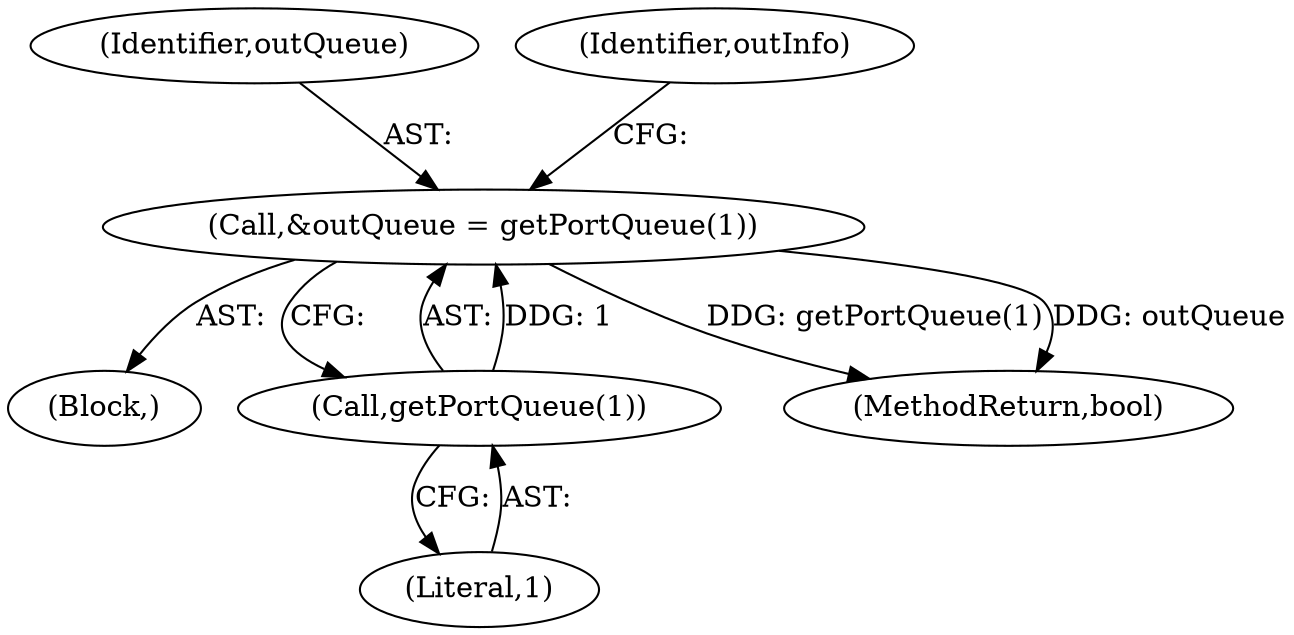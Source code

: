 digraph "0_Android_f9ed2fe6d61259e779a37d4c2d7edb33a1c1f8ba@pointer" {
"1000112" [label="(Call,&outQueue = getPortQueue(1))"];
"1000114" [label="(Call,getPortQueue(1))"];
"1000113" [label="(Identifier,outQueue)"];
"1000115" [label="(Literal,1)"];
"1000114" [label="(Call,getPortQueue(1))"];
"1000112" [label="(Call,&outQueue = getPortQueue(1))"];
"1000105" [label="(Block,)"];
"1000395" [label="(MethodReturn,bool)"];
"1000118" [label="(Identifier,outInfo)"];
"1000112" -> "1000105"  [label="AST: "];
"1000112" -> "1000114"  [label="CFG: "];
"1000113" -> "1000112"  [label="AST: "];
"1000114" -> "1000112"  [label="AST: "];
"1000118" -> "1000112"  [label="CFG: "];
"1000112" -> "1000395"  [label="DDG: getPortQueue(1)"];
"1000112" -> "1000395"  [label="DDG: outQueue"];
"1000114" -> "1000112"  [label="DDG: 1"];
"1000114" -> "1000115"  [label="CFG: "];
"1000115" -> "1000114"  [label="AST: "];
}
